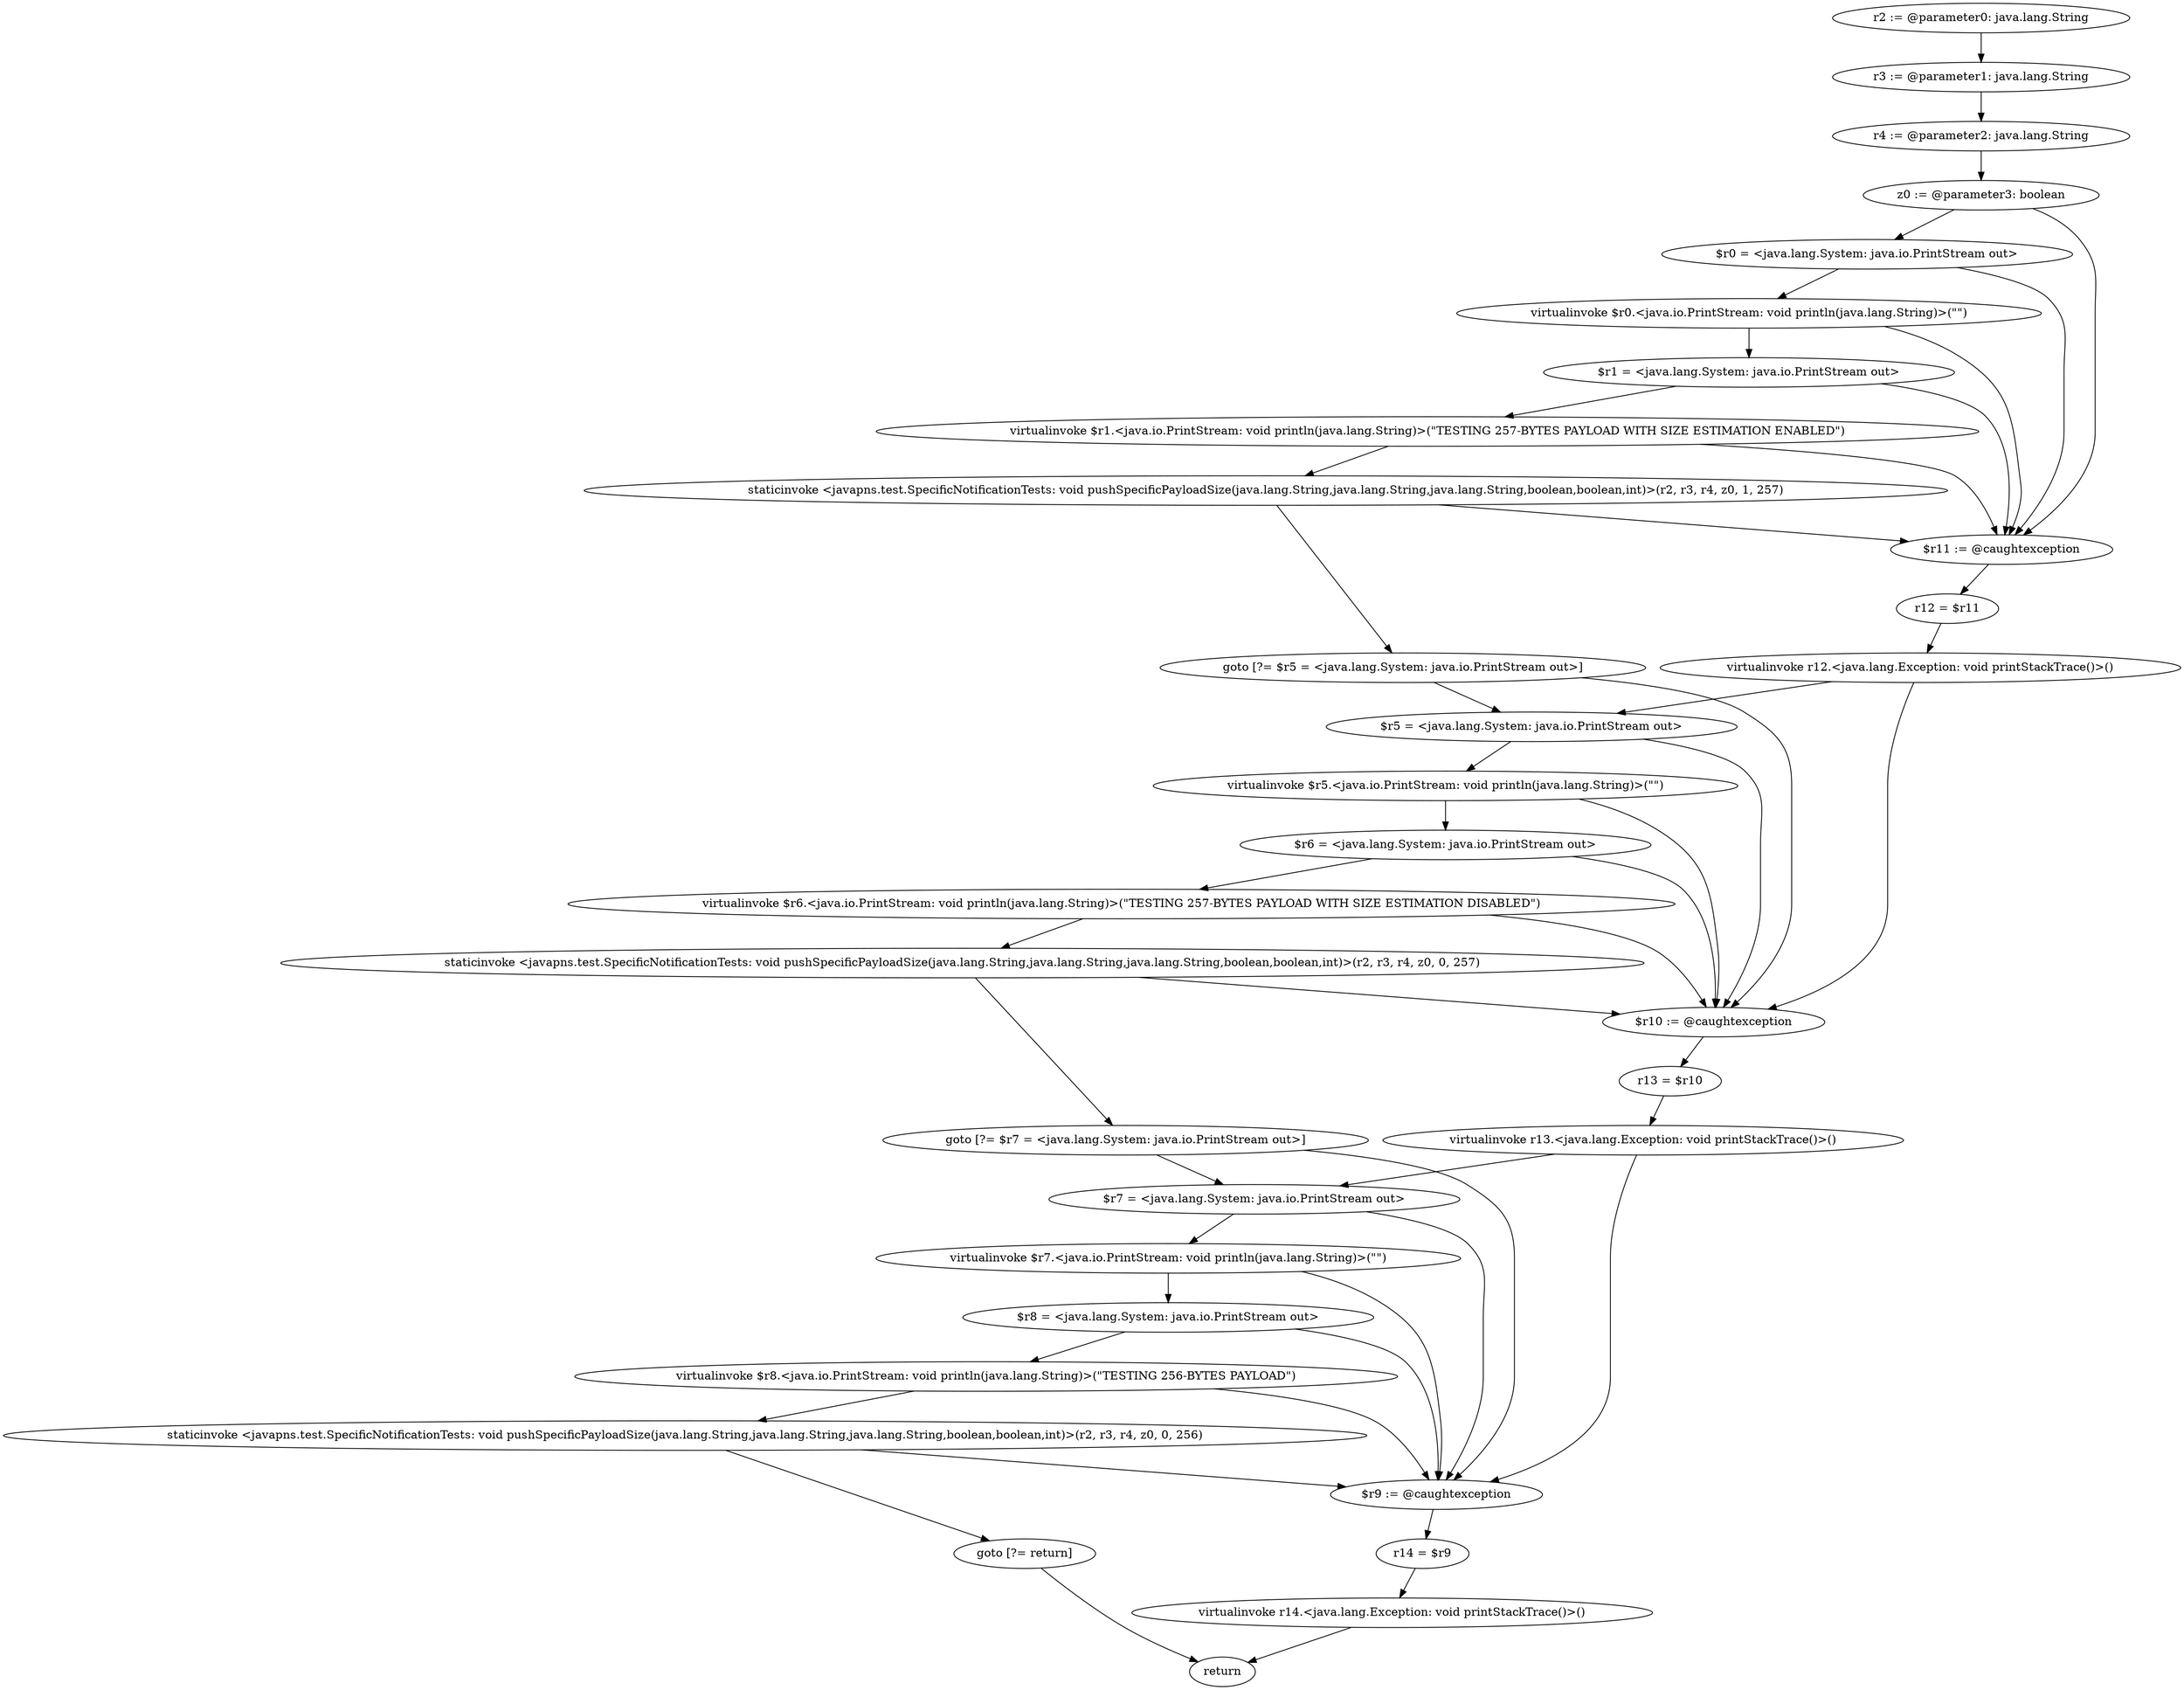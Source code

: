 digraph "unitGraph" {
    "r2 := @parameter0: java.lang.String"
    "r3 := @parameter1: java.lang.String"
    "r4 := @parameter2: java.lang.String"
    "z0 := @parameter3: boolean"
    "$r0 = <java.lang.System: java.io.PrintStream out>"
    "virtualinvoke $r0.<java.io.PrintStream: void println(java.lang.String)>(\"\")"
    "$r1 = <java.lang.System: java.io.PrintStream out>"
    "virtualinvoke $r1.<java.io.PrintStream: void println(java.lang.String)>(\"TESTING 257-BYTES PAYLOAD WITH SIZE ESTIMATION ENABLED\")"
    "staticinvoke <javapns.test.SpecificNotificationTests: void pushSpecificPayloadSize(java.lang.String,java.lang.String,java.lang.String,boolean,boolean,int)>(r2, r3, r4, z0, 1, 257)"
    "goto [?= $r5 = <java.lang.System: java.io.PrintStream out>]"
    "$r11 := @caughtexception"
    "r12 = $r11"
    "virtualinvoke r12.<java.lang.Exception: void printStackTrace()>()"
    "$r5 = <java.lang.System: java.io.PrintStream out>"
    "virtualinvoke $r5.<java.io.PrintStream: void println(java.lang.String)>(\"\")"
    "$r6 = <java.lang.System: java.io.PrintStream out>"
    "virtualinvoke $r6.<java.io.PrintStream: void println(java.lang.String)>(\"TESTING 257-BYTES PAYLOAD WITH SIZE ESTIMATION DISABLED\")"
    "staticinvoke <javapns.test.SpecificNotificationTests: void pushSpecificPayloadSize(java.lang.String,java.lang.String,java.lang.String,boolean,boolean,int)>(r2, r3, r4, z0, 0, 257)"
    "goto [?= $r7 = <java.lang.System: java.io.PrintStream out>]"
    "$r10 := @caughtexception"
    "r13 = $r10"
    "virtualinvoke r13.<java.lang.Exception: void printStackTrace()>()"
    "$r7 = <java.lang.System: java.io.PrintStream out>"
    "virtualinvoke $r7.<java.io.PrintStream: void println(java.lang.String)>(\"\")"
    "$r8 = <java.lang.System: java.io.PrintStream out>"
    "virtualinvoke $r8.<java.io.PrintStream: void println(java.lang.String)>(\"TESTING 256-BYTES PAYLOAD\")"
    "staticinvoke <javapns.test.SpecificNotificationTests: void pushSpecificPayloadSize(java.lang.String,java.lang.String,java.lang.String,boolean,boolean,int)>(r2, r3, r4, z0, 0, 256)"
    "goto [?= return]"
    "$r9 := @caughtexception"
    "r14 = $r9"
    "virtualinvoke r14.<java.lang.Exception: void printStackTrace()>()"
    "return"
    "r2 := @parameter0: java.lang.String"->"r3 := @parameter1: java.lang.String";
    "r3 := @parameter1: java.lang.String"->"r4 := @parameter2: java.lang.String";
    "r4 := @parameter2: java.lang.String"->"z0 := @parameter3: boolean";
    "z0 := @parameter3: boolean"->"$r0 = <java.lang.System: java.io.PrintStream out>";
    "z0 := @parameter3: boolean"->"$r11 := @caughtexception";
    "$r0 = <java.lang.System: java.io.PrintStream out>"->"virtualinvoke $r0.<java.io.PrintStream: void println(java.lang.String)>(\"\")";
    "$r0 = <java.lang.System: java.io.PrintStream out>"->"$r11 := @caughtexception";
    "virtualinvoke $r0.<java.io.PrintStream: void println(java.lang.String)>(\"\")"->"$r1 = <java.lang.System: java.io.PrintStream out>";
    "virtualinvoke $r0.<java.io.PrintStream: void println(java.lang.String)>(\"\")"->"$r11 := @caughtexception";
    "$r1 = <java.lang.System: java.io.PrintStream out>"->"virtualinvoke $r1.<java.io.PrintStream: void println(java.lang.String)>(\"TESTING 257-BYTES PAYLOAD WITH SIZE ESTIMATION ENABLED\")";
    "$r1 = <java.lang.System: java.io.PrintStream out>"->"$r11 := @caughtexception";
    "virtualinvoke $r1.<java.io.PrintStream: void println(java.lang.String)>(\"TESTING 257-BYTES PAYLOAD WITH SIZE ESTIMATION ENABLED\")"->"staticinvoke <javapns.test.SpecificNotificationTests: void pushSpecificPayloadSize(java.lang.String,java.lang.String,java.lang.String,boolean,boolean,int)>(r2, r3, r4, z0, 1, 257)";
    "virtualinvoke $r1.<java.io.PrintStream: void println(java.lang.String)>(\"TESTING 257-BYTES PAYLOAD WITH SIZE ESTIMATION ENABLED\")"->"$r11 := @caughtexception";
    "staticinvoke <javapns.test.SpecificNotificationTests: void pushSpecificPayloadSize(java.lang.String,java.lang.String,java.lang.String,boolean,boolean,int)>(r2, r3, r4, z0, 1, 257)"->"goto [?= $r5 = <java.lang.System: java.io.PrintStream out>]";
    "staticinvoke <javapns.test.SpecificNotificationTests: void pushSpecificPayloadSize(java.lang.String,java.lang.String,java.lang.String,boolean,boolean,int)>(r2, r3, r4, z0, 1, 257)"->"$r11 := @caughtexception";
    "goto [?= $r5 = <java.lang.System: java.io.PrintStream out>]"->"$r5 = <java.lang.System: java.io.PrintStream out>";
    "goto [?= $r5 = <java.lang.System: java.io.PrintStream out>]"->"$r10 := @caughtexception";
    "$r11 := @caughtexception"->"r12 = $r11";
    "r12 = $r11"->"virtualinvoke r12.<java.lang.Exception: void printStackTrace()>()";
    "virtualinvoke r12.<java.lang.Exception: void printStackTrace()>()"->"$r5 = <java.lang.System: java.io.PrintStream out>";
    "virtualinvoke r12.<java.lang.Exception: void printStackTrace()>()"->"$r10 := @caughtexception";
    "$r5 = <java.lang.System: java.io.PrintStream out>"->"virtualinvoke $r5.<java.io.PrintStream: void println(java.lang.String)>(\"\")";
    "$r5 = <java.lang.System: java.io.PrintStream out>"->"$r10 := @caughtexception";
    "virtualinvoke $r5.<java.io.PrintStream: void println(java.lang.String)>(\"\")"->"$r6 = <java.lang.System: java.io.PrintStream out>";
    "virtualinvoke $r5.<java.io.PrintStream: void println(java.lang.String)>(\"\")"->"$r10 := @caughtexception";
    "$r6 = <java.lang.System: java.io.PrintStream out>"->"virtualinvoke $r6.<java.io.PrintStream: void println(java.lang.String)>(\"TESTING 257-BYTES PAYLOAD WITH SIZE ESTIMATION DISABLED\")";
    "$r6 = <java.lang.System: java.io.PrintStream out>"->"$r10 := @caughtexception";
    "virtualinvoke $r6.<java.io.PrintStream: void println(java.lang.String)>(\"TESTING 257-BYTES PAYLOAD WITH SIZE ESTIMATION DISABLED\")"->"staticinvoke <javapns.test.SpecificNotificationTests: void pushSpecificPayloadSize(java.lang.String,java.lang.String,java.lang.String,boolean,boolean,int)>(r2, r3, r4, z0, 0, 257)";
    "virtualinvoke $r6.<java.io.PrintStream: void println(java.lang.String)>(\"TESTING 257-BYTES PAYLOAD WITH SIZE ESTIMATION DISABLED\")"->"$r10 := @caughtexception";
    "staticinvoke <javapns.test.SpecificNotificationTests: void pushSpecificPayloadSize(java.lang.String,java.lang.String,java.lang.String,boolean,boolean,int)>(r2, r3, r4, z0, 0, 257)"->"goto [?= $r7 = <java.lang.System: java.io.PrintStream out>]";
    "staticinvoke <javapns.test.SpecificNotificationTests: void pushSpecificPayloadSize(java.lang.String,java.lang.String,java.lang.String,boolean,boolean,int)>(r2, r3, r4, z0, 0, 257)"->"$r10 := @caughtexception";
    "goto [?= $r7 = <java.lang.System: java.io.PrintStream out>]"->"$r7 = <java.lang.System: java.io.PrintStream out>";
    "goto [?= $r7 = <java.lang.System: java.io.PrintStream out>]"->"$r9 := @caughtexception";
    "$r10 := @caughtexception"->"r13 = $r10";
    "r13 = $r10"->"virtualinvoke r13.<java.lang.Exception: void printStackTrace()>()";
    "virtualinvoke r13.<java.lang.Exception: void printStackTrace()>()"->"$r7 = <java.lang.System: java.io.PrintStream out>";
    "virtualinvoke r13.<java.lang.Exception: void printStackTrace()>()"->"$r9 := @caughtexception";
    "$r7 = <java.lang.System: java.io.PrintStream out>"->"virtualinvoke $r7.<java.io.PrintStream: void println(java.lang.String)>(\"\")";
    "$r7 = <java.lang.System: java.io.PrintStream out>"->"$r9 := @caughtexception";
    "virtualinvoke $r7.<java.io.PrintStream: void println(java.lang.String)>(\"\")"->"$r8 = <java.lang.System: java.io.PrintStream out>";
    "virtualinvoke $r7.<java.io.PrintStream: void println(java.lang.String)>(\"\")"->"$r9 := @caughtexception";
    "$r8 = <java.lang.System: java.io.PrintStream out>"->"virtualinvoke $r8.<java.io.PrintStream: void println(java.lang.String)>(\"TESTING 256-BYTES PAYLOAD\")";
    "$r8 = <java.lang.System: java.io.PrintStream out>"->"$r9 := @caughtexception";
    "virtualinvoke $r8.<java.io.PrintStream: void println(java.lang.String)>(\"TESTING 256-BYTES PAYLOAD\")"->"staticinvoke <javapns.test.SpecificNotificationTests: void pushSpecificPayloadSize(java.lang.String,java.lang.String,java.lang.String,boolean,boolean,int)>(r2, r3, r4, z0, 0, 256)";
    "virtualinvoke $r8.<java.io.PrintStream: void println(java.lang.String)>(\"TESTING 256-BYTES PAYLOAD\")"->"$r9 := @caughtexception";
    "staticinvoke <javapns.test.SpecificNotificationTests: void pushSpecificPayloadSize(java.lang.String,java.lang.String,java.lang.String,boolean,boolean,int)>(r2, r3, r4, z0, 0, 256)"->"goto [?= return]";
    "staticinvoke <javapns.test.SpecificNotificationTests: void pushSpecificPayloadSize(java.lang.String,java.lang.String,java.lang.String,boolean,boolean,int)>(r2, r3, r4, z0, 0, 256)"->"$r9 := @caughtexception";
    "goto [?= return]"->"return";
    "$r9 := @caughtexception"->"r14 = $r9";
    "r14 = $r9"->"virtualinvoke r14.<java.lang.Exception: void printStackTrace()>()";
    "virtualinvoke r14.<java.lang.Exception: void printStackTrace()>()"->"return";
}

